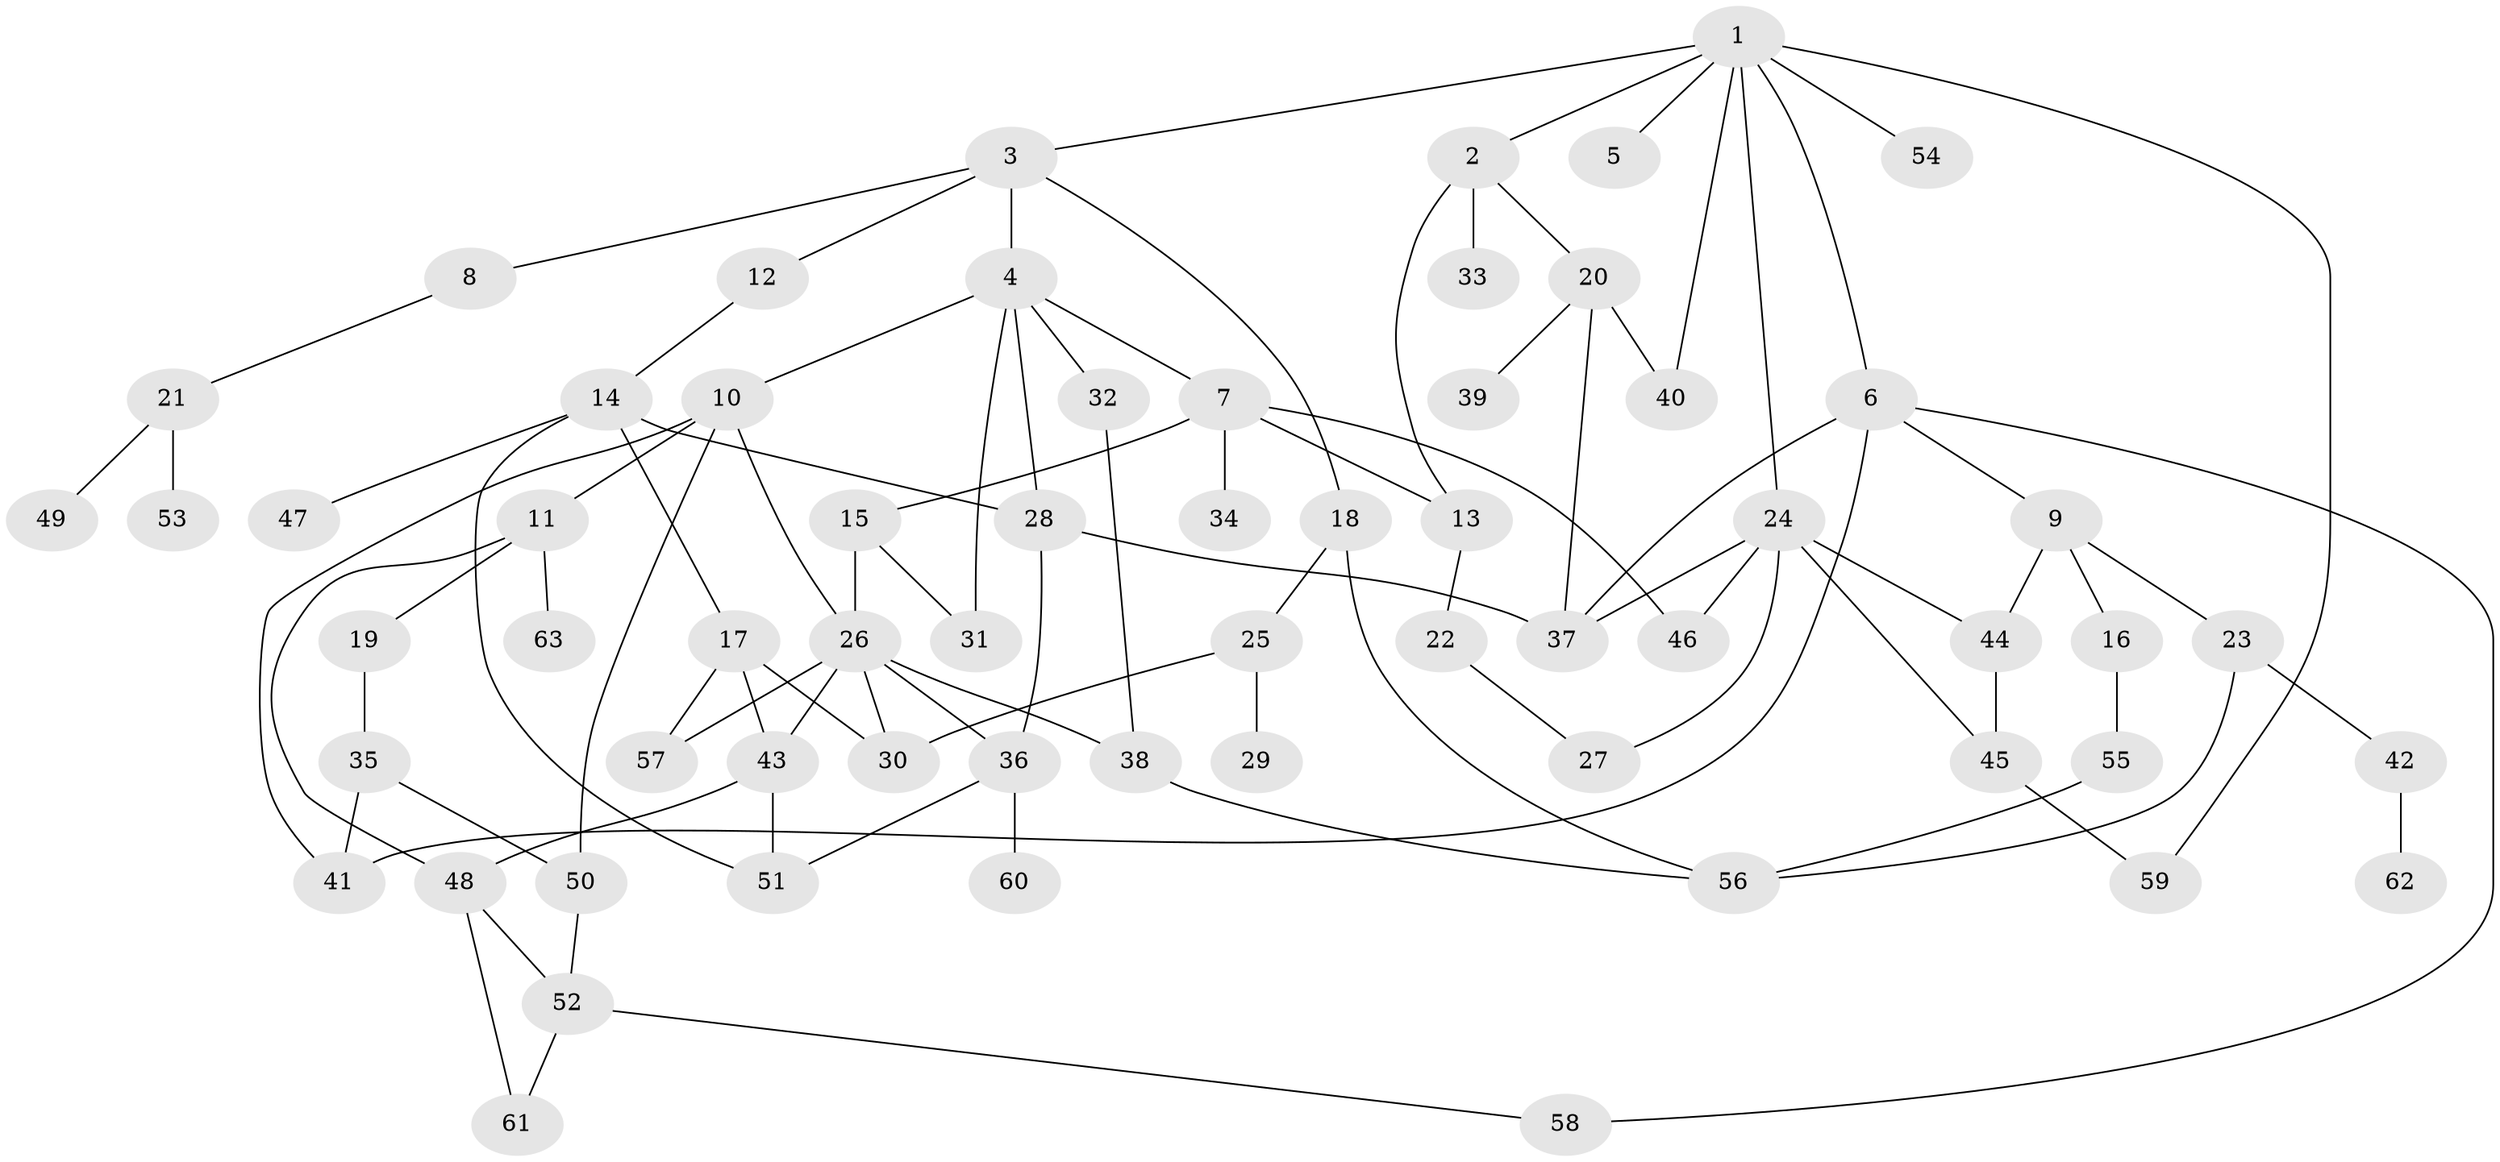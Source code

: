 // Generated by graph-tools (version 1.1) at 2025/01/03/09/25 03:01:10]
// undirected, 63 vertices, 93 edges
graph export_dot {
graph [start="1"]
  node [color=gray90,style=filled];
  1;
  2;
  3;
  4;
  5;
  6;
  7;
  8;
  9;
  10;
  11;
  12;
  13;
  14;
  15;
  16;
  17;
  18;
  19;
  20;
  21;
  22;
  23;
  24;
  25;
  26;
  27;
  28;
  29;
  30;
  31;
  32;
  33;
  34;
  35;
  36;
  37;
  38;
  39;
  40;
  41;
  42;
  43;
  44;
  45;
  46;
  47;
  48;
  49;
  50;
  51;
  52;
  53;
  54;
  55;
  56;
  57;
  58;
  59;
  60;
  61;
  62;
  63;
  1 -- 2;
  1 -- 3;
  1 -- 5;
  1 -- 6;
  1 -- 24;
  1 -- 40;
  1 -- 54;
  1 -- 59;
  2 -- 13;
  2 -- 20;
  2 -- 33;
  3 -- 4;
  3 -- 8;
  3 -- 12;
  3 -- 18;
  4 -- 7;
  4 -- 10;
  4 -- 28;
  4 -- 31;
  4 -- 32;
  6 -- 9;
  6 -- 58;
  6 -- 41;
  6 -- 37;
  7 -- 15;
  7 -- 34;
  7 -- 46;
  7 -- 13;
  8 -- 21;
  9 -- 16;
  9 -- 23;
  9 -- 44;
  10 -- 11;
  10 -- 26;
  10 -- 41;
  10 -- 50;
  11 -- 19;
  11 -- 63;
  11 -- 48;
  12 -- 14;
  13 -- 22;
  14 -- 17;
  14 -- 47;
  14 -- 51;
  14 -- 28;
  15 -- 26;
  15 -- 31;
  16 -- 55;
  17 -- 57;
  17 -- 30;
  17 -- 43;
  18 -- 25;
  18 -- 56;
  19 -- 35;
  20 -- 37;
  20 -- 39;
  20 -- 40;
  21 -- 49;
  21 -- 53;
  22 -- 27;
  23 -- 42;
  23 -- 56;
  24 -- 44;
  24 -- 45;
  24 -- 46;
  24 -- 27;
  24 -- 37;
  25 -- 29;
  25 -- 30;
  26 -- 30;
  26 -- 36;
  26 -- 43;
  26 -- 57;
  26 -- 38;
  28 -- 36;
  28 -- 37;
  32 -- 38;
  35 -- 50;
  35 -- 41;
  36 -- 60;
  36 -- 51;
  38 -- 56;
  42 -- 62;
  43 -- 48;
  43 -- 51;
  44 -- 45;
  45 -- 59;
  48 -- 52;
  48 -- 61;
  50 -- 52;
  52 -- 58;
  52 -- 61;
  55 -- 56;
}
